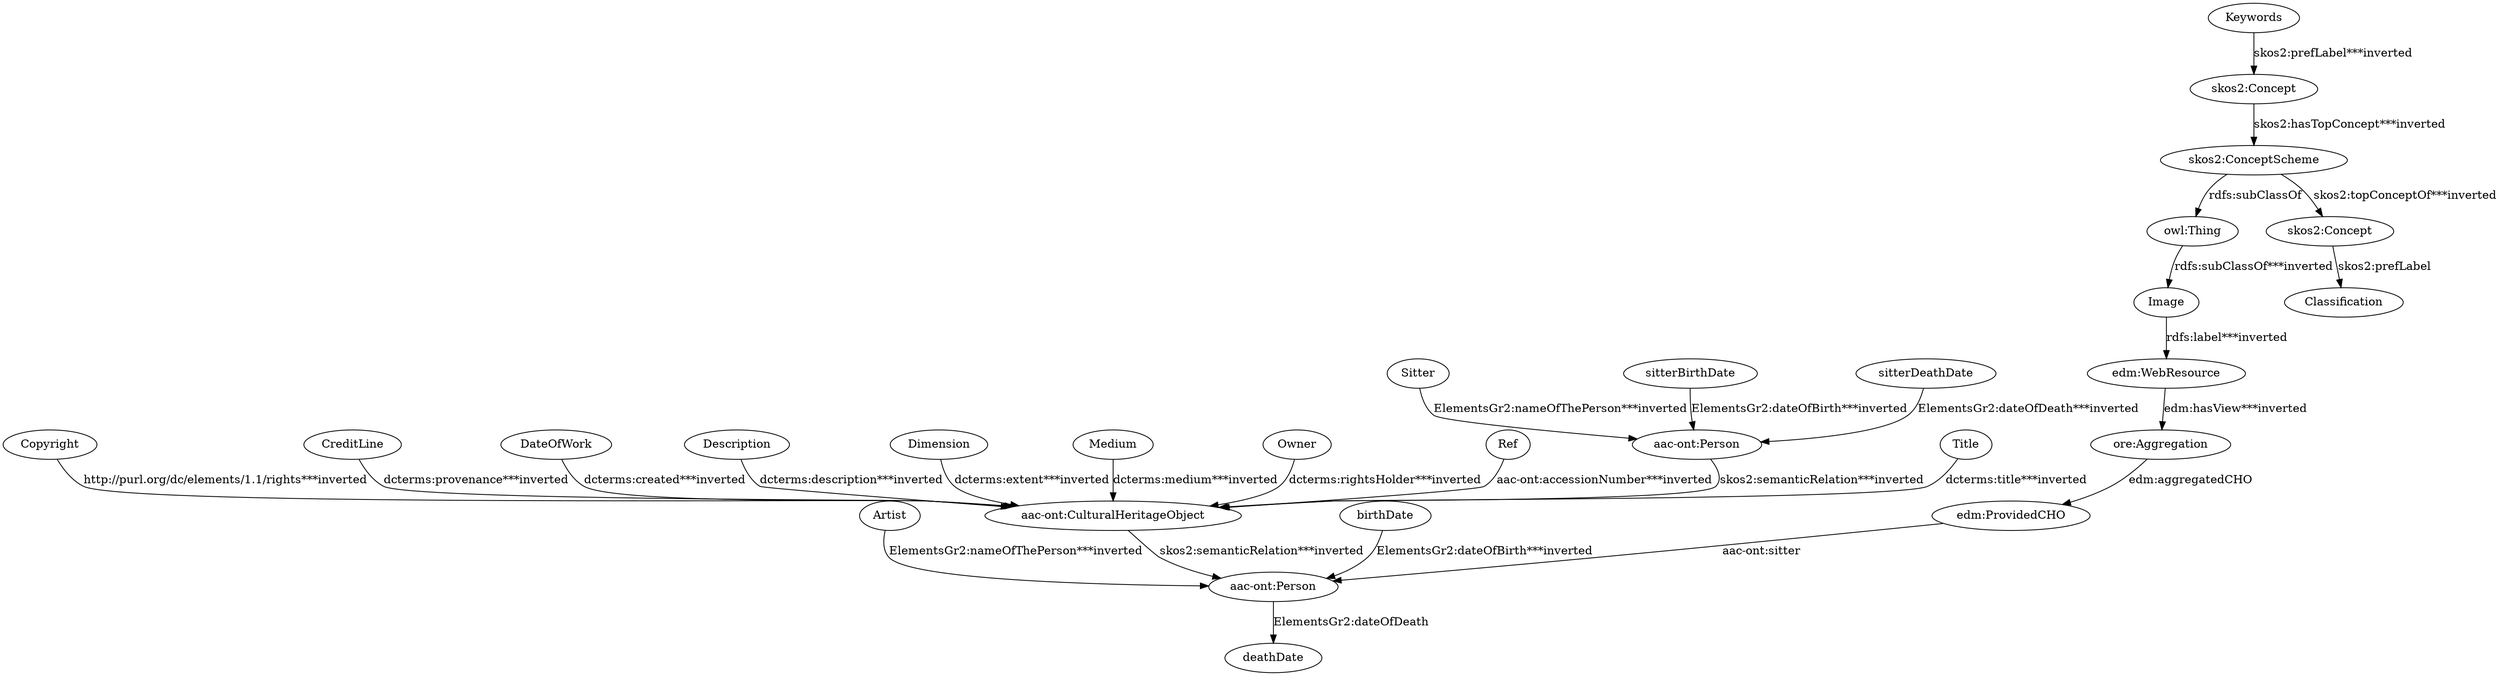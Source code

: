 digraph {
  Artist [type=attribute_name,label=Artist]
  "aac-ont:Person1" [type=class_uri,label="aac-ont:Person"]
  Copyright [type=attribute_name,label=Copyright]
  "aac-ont:CulturalHeritageObject1" [type=class_uri,label="aac-ont:CulturalHeritageObject"]
  CreditLine [type=attribute_name,label=CreditLine]
  DateOfWork [type=attribute_name,label=DateOfWork]
  Description [type=attribute_name,label=Description]
  Dimension [type=attribute_name,label=Dimension]
  Image [type=attribute_name,label=Image]
  "edm:WebResource1" [type=class_uri,label="edm:WebResource"]
  Keywords [type=attribute_name,label=Keywords]
  "skos2:Concept1" [type=class_uri,label="skos2:Concept"]
  Medium [type=attribute_name,label=Medium]
  Owner [type=attribute_name,label=Owner]
  Ref [type=attribute_name,label=Ref]
  Sitter [type=attribute_name,label=Sitter]
  "aac-ont:Person2" [type=class_uri,label="aac-ont:Person"]
  Title [type=attribute_name,label=Title]
  deathDate [type=attribute_name,label=deathDate]
  birthDate [type=attribute_name,label=birthDate]
  "edm:ProvidedCHO" [type=class_uri,label="edm:ProvidedCHO"]
  "ore:Aggregation" [type=class_uri,label="ore:Aggregation"]
  "owl:Thing" [type=special,label="owl:Thing"]
  sitterBirthDate [type=attribute_name,label=sitterBirthDate]
  sitterDeathDate [type=attribute_name,label=sitterDeathDate]
  "skos2:ConceptScheme" [type=class_uri,label="skos2:ConceptScheme"]
  "skos2:Concept2" [type=class_uri,label="skos2:Concept"]
  Classification [type=attribute_name,label=Classification]
  Artist -> "aac-ont:Person1" [type=st_property_uri,label="ElementsGr2:nameOfThePerson***inverted"]
  Copyright -> "aac-ont:CulturalHeritageObject1" [type=st_property_uri,label="http://purl.org/dc/elements/1.1/rights***inverted"]
  CreditLine -> "aac-ont:CulturalHeritageObject1" [type=st_property_uri,label="dcterms:provenance***inverted"]
  DateOfWork -> "aac-ont:CulturalHeritageObject1" [type=st_property_uri,label="dcterms:created***inverted"]
  Description -> "aac-ont:CulturalHeritageObject1" [type=st_property_uri,label="dcterms:description***inverted"]
  Dimension -> "aac-ont:CulturalHeritageObject1" [type=st_property_uri,label="dcterms:extent***inverted"]
  Image -> "edm:WebResource1" [type=st_property_uri,label="rdfs:label***inverted"]
  Keywords -> "skos2:Concept1" [type=st_property_uri,label="skos2:prefLabel***inverted"]
  Medium -> "aac-ont:CulturalHeritageObject1" [type=st_property_uri,label="dcterms:medium***inverted"]
  Owner -> "aac-ont:CulturalHeritageObject1" [type=st_property_uri,label="dcterms:rightsHolder***inverted"]
  Ref -> "aac-ont:CulturalHeritageObject1" [type=st_property_uri,label="aac-ont:accessionNumber***inverted"]
  Sitter -> "aac-ont:Person2" [type=st_property_uri,label="ElementsGr2:nameOfThePerson***inverted"]
  Title -> "aac-ont:CulturalHeritageObject1" [type=st_property_uri,label="dcterms:title***inverted"]
  "aac-ont:CulturalHeritageObject1" -> "aac-ont:Person1" [type=inherited,label="skos2:semanticRelation***inverted"]
  "aac-ont:Person1" -> deathDate [label="ElementsGr2:dateOfDeath",type=st_property_uri]
  "aac-ont:Person2" -> "aac-ont:CulturalHeritageObject1" [type=inherited,label="skos2:semanticRelation***inverted"]
  birthDate -> "aac-ont:Person1" [type=st_property_uri,label="ElementsGr2:dateOfBirth***inverted"]
  "edm:ProvidedCHO" -> "aac-ont:Person1" [label="aac-ont:sitter",type=direct_property_uri]
  "edm:WebResource1" -> "ore:Aggregation" [type=direct_property_uri,label="edm:hasView***inverted"]
  "ore:Aggregation" -> "edm:ProvidedCHO" [label="edm:aggregatedCHO",type=direct_property_uri]
  "owl:Thing" -> Image [type=inherited,label="rdfs:subClassOf***inverted"]
  sitterBirthDate -> "aac-ont:Person2" [type=st_property_uri,label="ElementsGr2:dateOfBirth***inverted"]
  sitterDeathDate -> "aac-ont:Person2" [type=st_property_uri,label="ElementsGr2:dateOfDeath***inverted"]
  "skos2:Concept1" -> "skos2:ConceptScheme" [type=direct_property_uri,label="skos2:hasTopConcept***inverted"]
  "skos2:Concept2" -> Classification [label="skos2:prefLabel",type=st_property_uri]
  "skos2:ConceptScheme" -> "owl:Thing" [label="rdfs:subClassOf",type=inherited]
  "skos2:ConceptScheme" -> "skos2:Concept2" [type=direct_property_uri,label="skos2:topConceptOf***inverted"]
}

